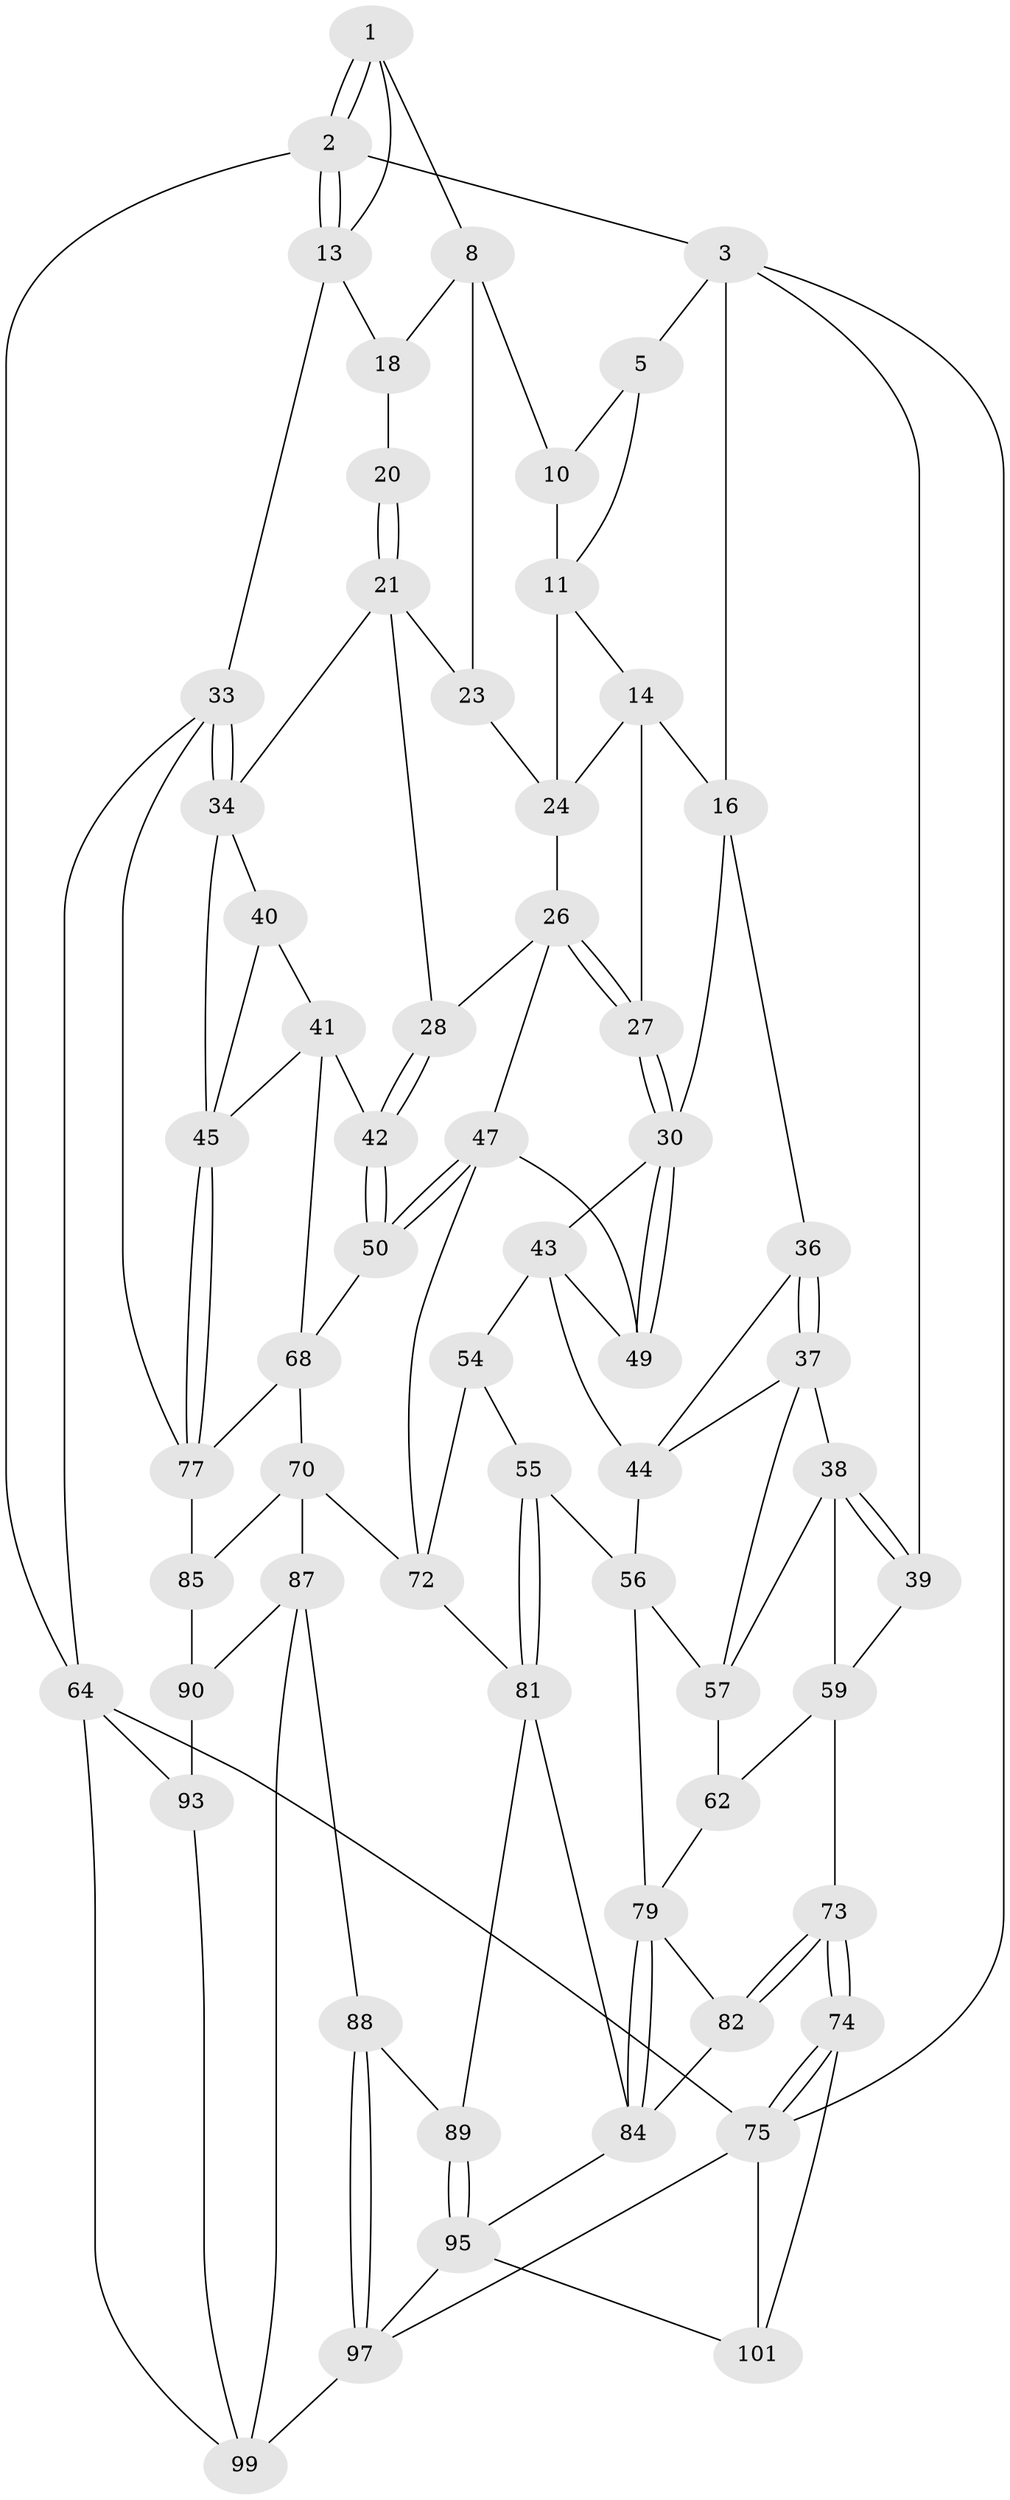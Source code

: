 // Generated by graph-tools (version 1.1) at 2025/24/03/03/25 07:24:37]
// undirected, 62 vertices, 132 edges
graph export_dot {
graph [start="1"]
  node [color=gray90,style=filled];
  1 [pos="+0.9361644221107308+0",super="+7"];
  2 [pos="+1+0"];
  3 [pos="+0+0",super="+4"];
  5 [pos="+0.4224428702645026+0",super="+6"];
  8 [pos="+0.906348651157678+0.15954018300963943",super="+9"];
  10 [pos="+0.8270406668721113+0"];
  11 [pos="+0.44940184826768487+0",super="+12"];
  13 [pos="+1+0.16008690123921185",super="+17"];
  14 [pos="+0.44495802637990745+0.19697901115966776",super="+15"];
  16 [pos="+0.296138905735033+0.2705991825729859",super="+32"];
  18 [pos="+1+0.24287252302590093",super="+19"];
  20 [pos="+0.9108911786874914+0.3123479262727787"];
  21 [pos="+0.8799923479740118+0.33923058139767437",super="+22"];
  23 [pos="+0.7777933753587063+0.19904960589163825"];
  24 [pos="+0.6615706339526537+0.2055903390465984",super="+25"];
  26 [pos="+0.5988802609503764+0.32235644193789736",super="+29"];
  27 [pos="+0.5092797437698471+0.3795042964201433"];
  28 [pos="+0.7667352718845518+0.37445528258691746"];
  30 [pos="+0.46549699197969857+0.4417418100636863",super="+31"];
  33 [pos="+1+0.4958091672671223",super="+66"];
  34 [pos="+1+0.49564137973911665",super="+35"];
  36 [pos="+0.23088230291486525+0.41006210720065994"];
  37 [pos="+0.14315799787874398+0.4277430035180463",super="+52"];
  38 [pos="+0.04286376599851004+0.3876057299218962",super="+58"];
  39 [pos="+0+0.20989965971784896"];
  40 [pos="+0.8563479458161128+0.42343139404131325"];
  41 [pos="+0.79317078203236+0.5071392620017225",super="+67"];
  42 [pos="+0.7810683165560438+0.5051865180978644"];
  43 [pos="+0.3181992913634635+0.48343201319615936",super="+53"];
  44 [pos="+0.2658410255193876+0.4617497891193448",super="+51"];
  45 [pos="+0.9930842883278889+0.533955110294405",super="+46"];
  47 [pos="+0.6805848009294633+0.49367507457169907",super="+48"];
  49 [pos="+0.4592479469121385+0.5042290235150784"];
  50 [pos="+0.7417491735923271+0.5125196773166377"];
  54 [pos="+0.42821876192661457+0.5670600876708158"];
  55 [pos="+0.4159954074218758+0.5768758821217352"];
  56 [pos="+0.2656439354601207+0.6191156120845186",super="+63"];
  57 [pos="+0.14115639069414176+0.5555468380278547",super="+61"];
  59 [pos="+0.05170162712130075+0.6317886860496884",super="+60"];
  62 [pos="+0.06228112188701604+0.6319488239171228"];
  64 [pos="+1+1",super="+65"];
  68 [pos="+0.834953283085701+0.6321090921113935",super="+69"];
  70 [pos="+0.6975276516450208+0.7260459077333613",super="+71"];
  72 [pos="+0.6103903486320237+0.7101512978121619",super="+76"];
  73 [pos="+0+0.7789784567459855"];
  74 [pos="+0+0.8800451953000561"];
  75 [pos="+0+1",super="+102"];
  77 [pos="+0.9172821332912143+0.7041551540738088",super="+78"];
  79 [pos="+0.23020970347449735+0.7610944980809976",super="+80"];
  81 [pos="+0.3820177950900884+0.7828829756568744",super="+83"];
  82 [pos="+0+0.7775334904527484"];
  84 [pos="+0.24879929068283857+0.803379083936892",super="+94"];
  85 [pos="+0.9129077734494245+0.7772829444869629",super="+86"];
  87 [pos="+0.5839466833289501+0.8433684585998622",super="+91"];
  88 [pos="+0.5723336868029546+0.8519125924357682"];
  89 [pos="+0.44888509634779866+0.8632062490746909"];
  90 [pos="+0.8031746365162273+0.9375873450630856",super="+92"];
  93 [pos="+0.9818239804467286+0.9382043680063393"];
  95 [pos="+0.3894657120664316+1",super="+96"];
  97 [pos="+0.5247768231818118+1",super="+98"];
  99 [pos="+0.7848841848515898+1",super="+100"];
  101 [pos="+0.1996487518884703+0.8943269246085774"];
  1 -- 2;
  1 -- 2;
  1 -- 8;
  1 -- 13;
  2 -- 3;
  2 -- 13;
  2 -- 13;
  2 -- 64;
  3 -- 39;
  3 -- 75;
  3 -- 16;
  3 -- 5;
  5 -- 11;
  5 -- 10;
  8 -- 18;
  8 -- 10;
  8 -- 23;
  10 -- 11;
  11 -- 14;
  11 -- 24;
  13 -- 33;
  13 -- 18;
  14 -- 16;
  14 -- 27;
  14 -- 24;
  16 -- 36;
  16 -- 30;
  18 -- 20 [weight=2];
  20 -- 21;
  20 -- 21;
  21 -- 28;
  21 -- 23;
  21 -- 34;
  23 -- 24;
  24 -- 26;
  26 -- 27;
  26 -- 27;
  26 -- 28;
  26 -- 47;
  27 -- 30;
  27 -- 30;
  28 -- 42;
  28 -- 42;
  30 -- 49;
  30 -- 49;
  30 -- 43;
  33 -- 34;
  33 -- 34;
  33 -- 64;
  33 -- 77;
  34 -- 45;
  34 -- 40;
  36 -- 37;
  36 -- 37;
  36 -- 44;
  37 -- 38;
  37 -- 57;
  37 -- 44;
  38 -- 39;
  38 -- 39;
  38 -- 57;
  38 -- 59;
  39 -- 59;
  40 -- 41;
  40 -- 45;
  41 -- 42;
  41 -- 68;
  41 -- 45;
  42 -- 50;
  42 -- 50;
  43 -- 44;
  43 -- 49;
  43 -- 54;
  44 -- 56;
  45 -- 77;
  45 -- 77;
  47 -- 50;
  47 -- 50;
  47 -- 72;
  47 -- 49;
  50 -- 68;
  54 -- 55;
  54 -- 72;
  55 -- 56;
  55 -- 81;
  55 -- 81;
  56 -- 57;
  56 -- 79;
  57 -- 62;
  59 -- 62;
  59 -- 73;
  62 -- 79;
  64 -- 75;
  64 -- 93;
  64 -- 99;
  68 -- 77;
  68 -- 70;
  70 -- 72;
  70 -- 87;
  70 -- 85;
  72 -- 81;
  73 -- 74;
  73 -- 74;
  73 -- 82;
  73 -- 82;
  74 -- 75;
  74 -- 75;
  74 -- 101;
  75 -- 101;
  75 -- 97;
  77 -- 85;
  79 -- 84;
  79 -- 84;
  79 -- 82;
  81 -- 89;
  81 -- 84;
  82 -- 84;
  84 -- 95;
  85 -- 90 [weight=2];
  87 -- 88;
  87 -- 90;
  87 -- 99;
  88 -- 89;
  88 -- 97;
  88 -- 97;
  89 -- 95;
  89 -- 95;
  90 -- 93;
  93 -- 99;
  95 -- 101;
  95 -- 97;
  97 -- 99;
}

